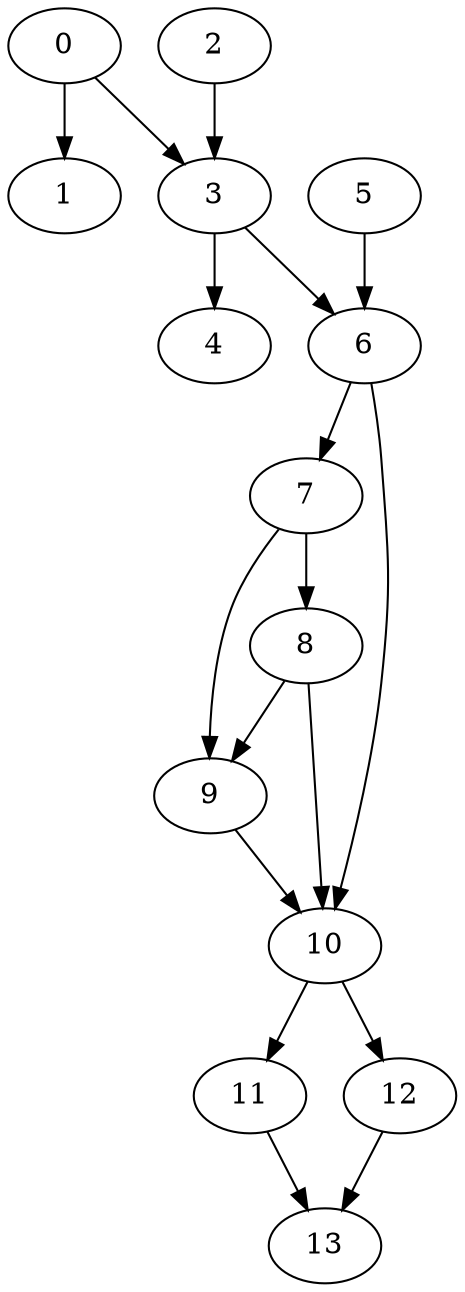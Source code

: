 digraph {
	0
	1
	2
	3
	4
	5
	6
	7
	8
	9
	10
	11
	12
	13
	10 -> 12
	0 -> 1
	3 -> 4
	7 -> 8
	6 -> 10
	8 -> 10
	9 -> 10
	10 -> 11
	11 -> 13
	12 -> 13
	6 -> 7
	7 -> 9
	8 -> 9
	0 -> 3
	2 -> 3
	3 -> 6
	5 -> 6
}
